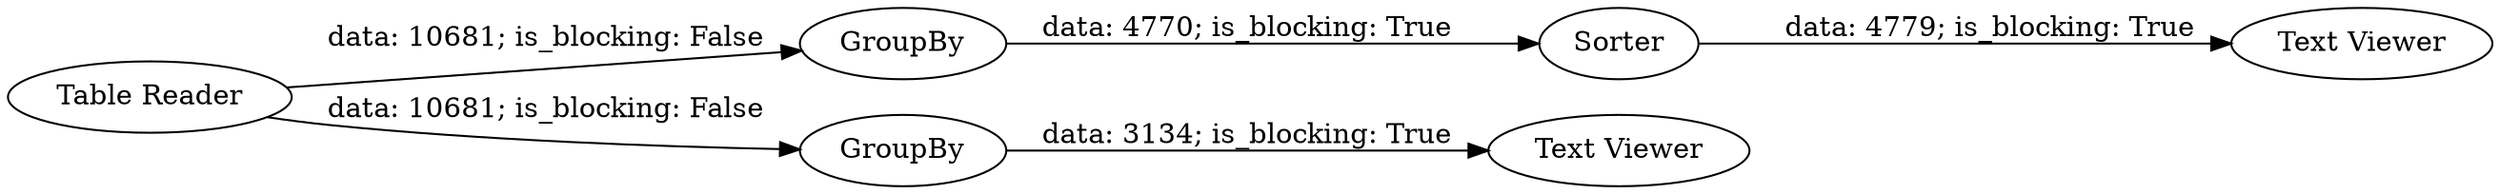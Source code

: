 digraph {
	"7981218741522758422_88" [label=GroupBy]
	"7981218741522758422_89" [label="Text Viewer"]
	"7981218741522758422_86" [label=GroupBy]
	"7981218741522758422_87" [label="Text Viewer"]
	"7981218741522758422_76" [label="Table Reader"]
	"7981218741522758422_91" [label=Sorter]
	"7981218741522758422_88" -> "7981218741522758422_91" [label="data: 4770; is_blocking: True"]
	"7981218741522758422_86" -> "7981218741522758422_87" [label="data: 3134; is_blocking: True"]
	"7981218741522758422_91" -> "7981218741522758422_89" [label="data: 4779; is_blocking: True"]
	"7981218741522758422_76" -> "7981218741522758422_86" [label="data: 10681; is_blocking: False"]
	"7981218741522758422_76" -> "7981218741522758422_88" [label="data: 10681; is_blocking: False"]
	rankdir=LR
}
